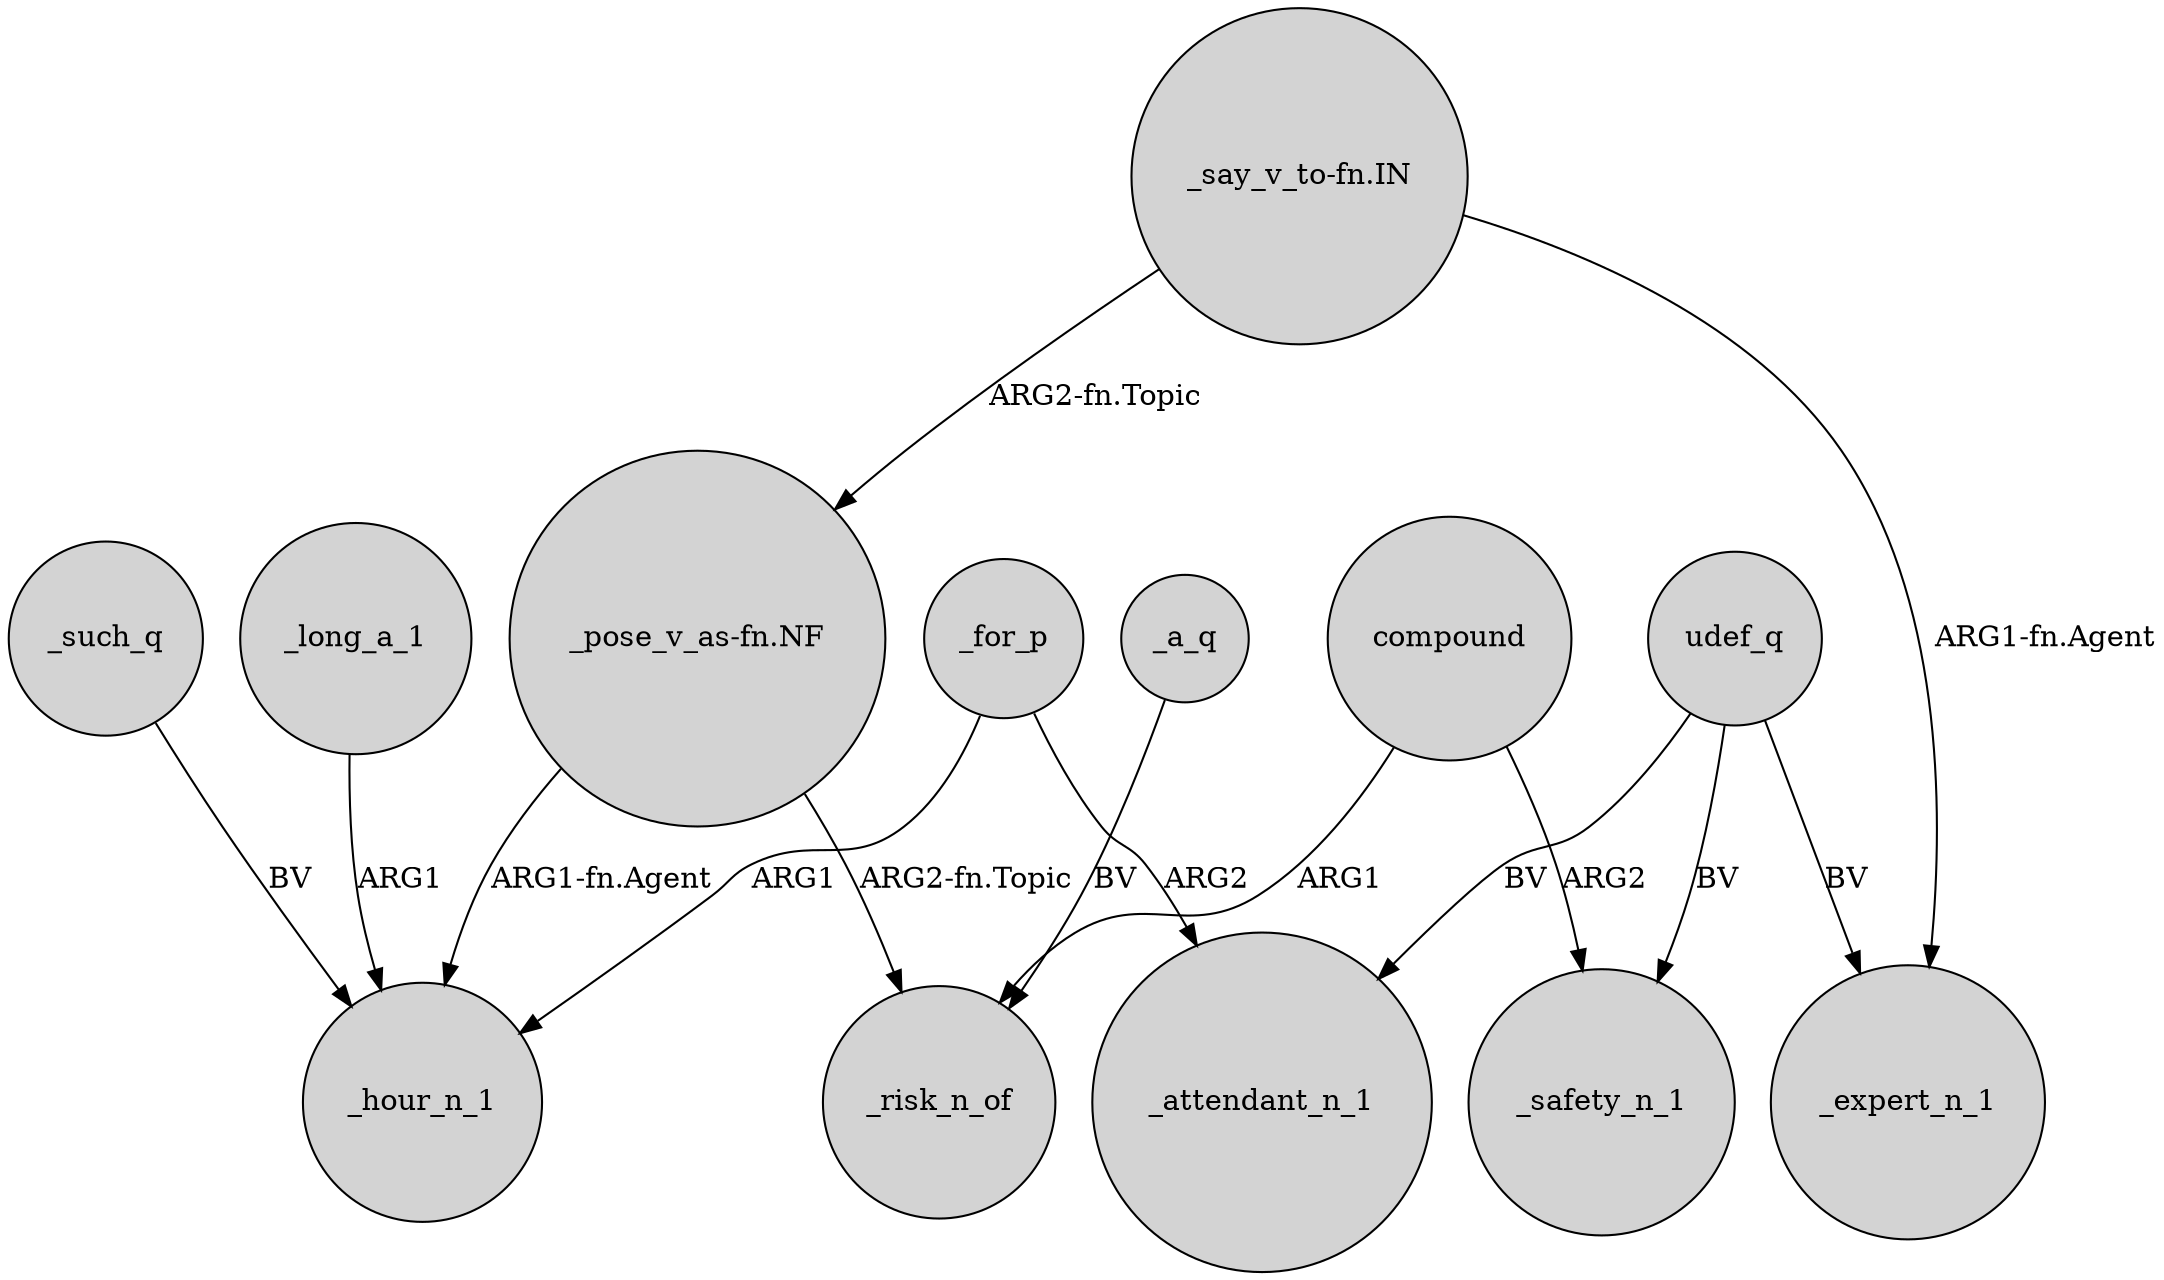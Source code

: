 digraph {
	node [shape=circle style=filled]
	_such_q -> _hour_n_1 [label=BV]
	"_pose_v_as-fn.NF" -> _risk_n_of [label="ARG2-fn.Topic"]
	compound -> _safety_n_1 [label=ARG2]
	_for_p -> _hour_n_1 [label=ARG1]
	udef_q -> _expert_n_1 [label=BV]
	udef_q -> _attendant_n_1 [label=BV]
	_a_q -> _risk_n_of [label=BV]
	compound -> _risk_n_of [label=ARG1]
	udef_q -> _safety_n_1 [label=BV]
	"_say_v_to-fn.IN" -> "_pose_v_as-fn.NF" [label="ARG2-fn.Topic"]
	"_say_v_to-fn.IN" -> _expert_n_1 [label="ARG1-fn.Agent"]
	"_pose_v_as-fn.NF" -> _hour_n_1 [label="ARG1-fn.Agent"]
	_long_a_1 -> _hour_n_1 [label=ARG1]
	_for_p -> _attendant_n_1 [label=ARG2]
}
